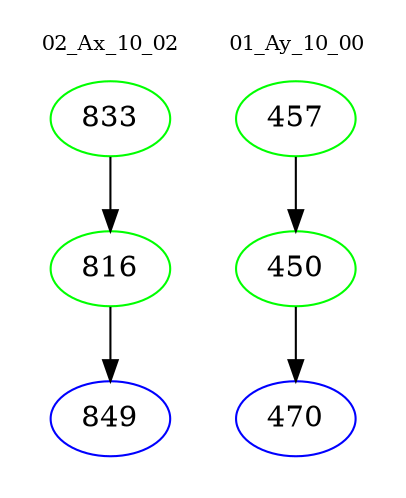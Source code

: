 digraph{
subgraph cluster_0 {
color = white
label = "02_Ax_10_02";
fontsize=10;
T0_833 [label="833", color="green"]
T0_833 -> T0_816 [color="black"]
T0_816 [label="816", color="green"]
T0_816 -> T0_849 [color="black"]
T0_849 [label="849", color="blue"]
}
subgraph cluster_1 {
color = white
label = "01_Ay_10_00";
fontsize=10;
T1_457 [label="457", color="green"]
T1_457 -> T1_450 [color="black"]
T1_450 [label="450", color="green"]
T1_450 -> T1_470 [color="black"]
T1_470 [label="470", color="blue"]
}
}

